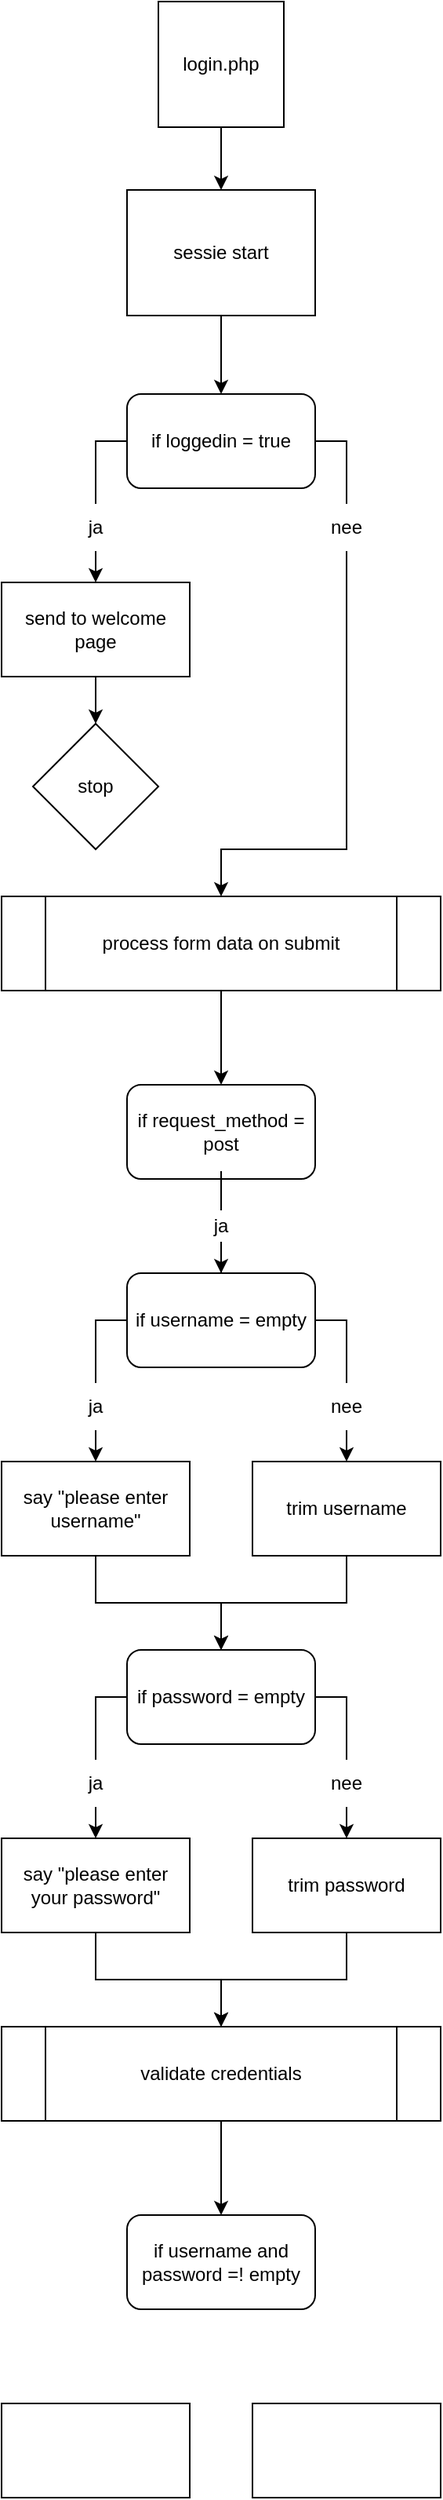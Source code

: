 <mxfile version="20.8.20" type="github"><diagram name="Page-1" id="pAcJmlMshDxjZumVbm8z"><mxGraphModel dx="1762" dy="838" grid="1" gridSize="10" guides="1" tooltips="1" connect="1" arrows="1" fold="1" page="1" pageScale="1" pageWidth="850" pageHeight="1100" math="0" shadow="0"><root><mxCell id="0"/><mxCell id="1" parent="0"/><mxCell id="7SnZptRvexy0kmPjsQ9a-195" value="" style="edgeStyle=orthogonalEdgeStyle;rounded=0;orthogonalLoop=1;jettySize=auto;html=1;" edge="1" parent="1" source="7SnZptRvexy0kmPjsQ9a-12" target="7SnZptRvexy0kmPjsQ9a-182"><mxGeometry relative="1" as="geometry"/></mxCell><mxCell id="7SnZptRvexy0kmPjsQ9a-12" value="login.php" style="whiteSpace=wrap;html=1;aspect=fixed;" vertex="1" parent="1"><mxGeometry x="260" width="80" height="80" as="geometry"/></mxCell><mxCell id="7SnZptRvexy0kmPjsQ9a-140" value="" style="edgeStyle=orthogonalEdgeStyle;rounded=0;orthogonalLoop=1;jettySize=auto;html=1;exitX=0.5;exitY=1;exitDx=0;exitDy=0;" edge="1" parent="1" source="7SnZptRvexy0kmPjsQ9a-198" target="7SnZptRvexy0kmPjsQ9a-139"><mxGeometry relative="1" as="geometry"><mxPoint x="300" y="640" as="sourcePoint"/></mxGeometry></mxCell><mxCell id="7SnZptRvexy0kmPjsQ9a-146" value="" style="edgeStyle=orthogonalEdgeStyle;rounded=0;orthogonalLoop=1;jettySize=auto;html=1;startArrow=none;" edge="1" parent="1" source="7SnZptRvexy0kmPjsQ9a-149" target="7SnZptRvexy0kmPjsQ9a-145"><mxGeometry relative="1" as="geometry"/></mxCell><mxCell id="7SnZptRvexy0kmPjsQ9a-139" value="if request_method = post" style="rounded=1;whiteSpace=wrap;html=1;" vertex="1" parent="1"><mxGeometry x="240" y="690" width="120" height="60" as="geometry"/></mxCell><mxCell id="7SnZptRvexy0kmPjsQ9a-153" style="edgeStyle=orthogonalEdgeStyle;rounded=0;orthogonalLoop=1;jettySize=auto;html=1;exitX=0.5;exitY=1;exitDx=0;exitDy=0;entryX=0.5;entryY=0;entryDx=0;entryDy=0;startArrow=none;" edge="1" parent="1" source="7SnZptRvexy0kmPjsQ9a-156" target="7SnZptRvexy0kmPjsQ9a-151"><mxGeometry relative="1" as="geometry"/></mxCell><mxCell id="7SnZptRvexy0kmPjsQ9a-154" style="edgeStyle=orthogonalEdgeStyle;rounded=0;orthogonalLoop=1;jettySize=auto;html=1;exitX=0.5;exitY=1;exitDx=0;exitDy=0;entryX=0.5;entryY=0;entryDx=0;entryDy=0;startArrow=none;" edge="1" parent="1" source="7SnZptRvexy0kmPjsQ9a-158" target="7SnZptRvexy0kmPjsQ9a-152"><mxGeometry relative="1" as="geometry"/></mxCell><mxCell id="7SnZptRvexy0kmPjsQ9a-145" value="if username = empty" style="rounded=1;whiteSpace=wrap;html=1;" vertex="1" parent="1"><mxGeometry x="240" y="810" width="120" height="60" as="geometry"/></mxCell><mxCell id="7SnZptRvexy0kmPjsQ9a-148" value="" style="edgeStyle=orthogonalEdgeStyle;rounded=0;orthogonalLoop=1;jettySize=auto;html=1;endArrow=none;" edge="1" parent="1" source="7SnZptRvexy0kmPjsQ9a-139" target="7SnZptRvexy0kmPjsQ9a-149"><mxGeometry relative="1" as="geometry"><mxPoint x="300" y="750" as="sourcePoint"/><mxPoint x="300" y="810" as="targetPoint"/></mxGeometry></mxCell><mxCell id="7SnZptRvexy0kmPjsQ9a-149" value="ja" style="text;html=1;strokeColor=none;fillColor=none;align=center;verticalAlign=middle;whiteSpace=wrap;rounded=0;" vertex="1" parent="1"><mxGeometry x="270" y="765" width="60" height="30" as="geometry"/></mxCell><mxCell id="7SnZptRvexy0kmPjsQ9a-178" style="edgeStyle=orthogonalEdgeStyle;rounded=0;orthogonalLoop=1;jettySize=auto;html=1;exitX=0.5;exitY=1;exitDx=0;exitDy=0;entryX=0.5;entryY=0;entryDx=0;entryDy=0;" edge="1" parent="1" source="7SnZptRvexy0kmPjsQ9a-151" target="7SnZptRvexy0kmPjsQ9a-171"><mxGeometry relative="1" as="geometry"/></mxCell><mxCell id="7SnZptRvexy0kmPjsQ9a-151" value="say &quot;please enter username&quot;" style="rounded=0;whiteSpace=wrap;html=1;" vertex="1" parent="1"><mxGeometry x="160" y="930" width="120" height="60" as="geometry"/></mxCell><mxCell id="7SnZptRvexy0kmPjsQ9a-180" style="edgeStyle=orthogonalEdgeStyle;rounded=0;orthogonalLoop=1;jettySize=auto;html=1;exitX=0.5;exitY=1;exitDx=0;exitDy=0;entryX=0.5;entryY=0;entryDx=0;entryDy=0;" edge="1" parent="1" source="7SnZptRvexy0kmPjsQ9a-152" target="7SnZptRvexy0kmPjsQ9a-171"><mxGeometry relative="1" as="geometry"/></mxCell><mxCell id="7SnZptRvexy0kmPjsQ9a-152" value="trim username" style="rounded=0;whiteSpace=wrap;html=1;" vertex="1" parent="1"><mxGeometry x="320" y="930" width="120" height="60" as="geometry"/></mxCell><mxCell id="7SnZptRvexy0kmPjsQ9a-155" value="" style="edgeStyle=orthogonalEdgeStyle;rounded=0;orthogonalLoop=1;jettySize=auto;html=1;exitX=0;exitY=0.5;exitDx=0;exitDy=0;entryX=0.5;entryY=0;entryDx=0;entryDy=0;endArrow=none;" edge="1" parent="1" source="7SnZptRvexy0kmPjsQ9a-145" target="7SnZptRvexy0kmPjsQ9a-156"><mxGeometry relative="1" as="geometry"><mxPoint x="240" y="840" as="sourcePoint"/><mxPoint x="220" y="930" as="targetPoint"/></mxGeometry></mxCell><mxCell id="7SnZptRvexy0kmPjsQ9a-156" value="ja" style="text;html=1;strokeColor=none;fillColor=none;align=center;verticalAlign=middle;whiteSpace=wrap;rounded=0;" vertex="1" parent="1"><mxGeometry x="190" y="880" width="60" height="30" as="geometry"/></mxCell><mxCell id="7SnZptRvexy0kmPjsQ9a-157" value="" style="edgeStyle=orthogonalEdgeStyle;rounded=0;orthogonalLoop=1;jettySize=auto;html=1;exitX=1;exitY=0.5;exitDx=0;exitDy=0;entryX=0.5;entryY=0;entryDx=0;entryDy=0;endArrow=none;" edge="1" parent="1" source="7SnZptRvexy0kmPjsQ9a-145" target="7SnZptRvexy0kmPjsQ9a-158"><mxGeometry relative="1" as="geometry"><mxPoint x="360" y="840" as="sourcePoint"/><mxPoint x="380" y="930" as="targetPoint"/></mxGeometry></mxCell><mxCell id="7SnZptRvexy0kmPjsQ9a-158" value="nee" style="text;html=1;strokeColor=none;fillColor=none;align=center;verticalAlign=middle;whiteSpace=wrap;rounded=0;" vertex="1" parent="1"><mxGeometry x="350" y="880" width="60" height="30" as="geometry"/></mxCell><mxCell id="7SnZptRvexy0kmPjsQ9a-169" style="edgeStyle=orthogonalEdgeStyle;rounded=0;orthogonalLoop=1;jettySize=auto;html=1;exitX=0.5;exitY=1;exitDx=0;exitDy=0;entryX=0.5;entryY=0;entryDx=0;entryDy=0;startArrow=none;" edge="1" parent="1" source="7SnZptRvexy0kmPjsQ9a-175" target="7SnZptRvexy0kmPjsQ9a-172"><mxGeometry relative="1" as="geometry"/></mxCell><mxCell id="7SnZptRvexy0kmPjsQ9a-170" style="edgeStyle=orthogonalEdgeStyle;rounded=0;orthogonalLoop=1;jettySize=auto;html=1;exitX=0.5;exitY=1;exitDx=0;exitDy=0;entryX=0.5;entryY=0;entryDx=0;entryDy=0;startArrow=none;" edge="1" parent="1" source="7SnZptRvexy0kmPjsQ9a-177" target="7SnZptRvexy0kmPjsQ9a-173"><mxGeometry relative="1" as="geometry"/></mxCell><mxCell id="7SnZptRvexy0kmPjsQ9a-171" value="if password = empty" style="rounded=1;whiteSpace=wrap;html=1;" vertex="1" parent="1"><mxGeometry x="240" y="1050" width="120" height="60" as="geometry"/></mxCell><mxCell id="7SnZptRvexy0kmPjsQ9a-201" style="edgeStyle=orthogonalEdgeStyle;rounded=0;orthogonalLoop=1;jettySize=auto;html=1;entryX=0.5;entryY=0;entryDx=0;entryDy=0;" edge="1" parent="1" source="7SnZptRvexy0kmPjsQ9a-172" target="7SnZptRvexy0kmPjsQ9a-199"><mxGeometry relative="1" as="geometry"/></mxCell><mxCell id="7SnZptRvexy0kmPjsQ9a-172" value="say &quot;please enter your password&quot;" style="rounded=0;whiteSpace=wrap;html=1;" vertex="1" parent="1"><mxGeometry x="160" y="1170" width="120" height="60" as="geometry"/></mxCell><mxCell id="7SnZptRvexy0kmPjsQ9a-200" style="edgeStyle=orthogonalEdgeStyle;rounded=0;orthogonalLoop=1;jettySize=auto;html=1;entryX=0.5;entryY=0;entryDx=0;entryDy=0;" edge="1" parent="1" source="7SnZptRvexy0kmPjsQ9a-173" target="7SnZptRvexy0kmPjsQ9a-199"><mxGeometry relative="1" as="geometry"/></mxCell><mxCell id="7SnZptRvexy0kmPjsQ9a-173" value="trim password" style="rounded=0;whiteSpace=wrap;html=1;" vertex="1" parent="1"><mxGeometry x="320" y="1170" width="120" height="60" as="geometry"/></mxCell><mxCell id="7SnZptRvexy0kmPjsQ9a-174" value="" style="edgeStyle=orthogonalEdgeStyle;rounded=0;orthogonalLoop=1;jettySize=auto;html=1;exitX=0;exitY=0.5;exitDx=0;exitDy=0;entryX=0.5;entryY=0;entryDx=0;entryDy=0;endArrow=none;" edge="1" parent="1" source="7SnZptRvexy0kmPjsQ9a-171" target="7SnZptRvexy0kmPjsQ9a-175"><mxGeometry relative="1" as="geometry"><mxPoint x="240" y="1080" as="sourcePoint"/><mxPoint x="220" y="1170" as="targetPoint"/></mxGeometry></mxCell><mxCell id="7SnZptRvexy0kmPjsQ9a-175" value="ja" style="text;html=1;strokeColor=none;fillColor=none;align=center;verticalAlign=middle;whiteSpace=wrap;rounded=0;" vertex="1" parent="1"><mxGeometry x="190" y="1120" width="60" height="30" as="geometry"/></mxCell><mxCell id="7SnZptRvexy0kmPjsQ9a-176" value="" style="edgeStyle=orthogonalEdgeStyle;rounded=0;orthogonalLoop=1;jettySize=auto;html=1;exitX=1;exitY=0.5;exitDx=0;exitDy=0;entryX=0.5;entryY=0;entryDx=0;entryDy=0;endArrow=none;" edge="1" parent="1" source="7SnZptRvexy0kmPjsQ9a-171" target="7SnZptRvexy0kmPjsQ9a-177"><mxGeometry relative="1" as="geometry"><mxPoint x="360" y="1080" as="sourcePoint"/><mxPoint x="380" y="1170" as="targetPoint"/></mxGeometry></mxCell><mxCell id="7SnZptRvexy0kmPjsQ9a-177" value="nee" style="text;html=1;strokeColor=none;fillColor=none;align=center;verticalAlign=middle;whiteSpace=wrap;rounded=0;" vertex="1" parent="1"><mxGeometry x="350" y="1120" width="60" height="30" as="geometry"/></mxCell><mxCell id="7SnZptRvexy0kmPjsQ9a-181" value="if username and password =! empty" style="rounded=1;whiteSpace=wrap;html=1;" vertex="1" parent="1"><mxGeometry x="240" y="1410" width="120" height="60" as="geometry"/></mxCell><mxCell id="7SnZptRvexy0kmPjsQ9a-184" style="edgeStyle=orthogonalEdgeStyle;rounded=0;orthogonalLoop=1;jettySize=auto;html=1;exitX=0.5;exitY=1;exitDx=0;exitDy=0;entryX=0.5;entryY=0;entryDx=0;entryDy=0;" edge="1" parent="1" source="7SnZptRvexy0kmPjsQ9a-182" target="7SnZptRvexy0kmPjsQ9a-183"><mxGeometry relative="1" as="geometry"/></mxCell><mxCell id="7SnZptRvexy0kmPjsQ9a-182" value="sessie start" style="rounded=0;whiteSpace=wrap;html=1;" vertex="1" parent="1"><mxGeometry x="240" y="120" width="120" height="80" as="geometry"/></mxCell><mxCell id="7SnZptRvexy0kmPjsQ9a-187" style="edgeStyle=orthogonalEdgeStyle;rounded=0;orthogonalLoop=1;jettySize=auto;html=1;exitX=0.5;exitY=1;exitDx=0;exitDy=0;entryX=0.5;entryY=0;entryDx=0;entryDy=0;startArrow=none;" edge="1" parent="1" source="7SnZptRvexy0kmPjsQ9a-189" target="7SnZptRvexy0kmPjsQ9a-185"><mxGeometry relative="1" as="geometry"/></mxCell><mxCell id="7SnZptRvexy0kmPjsQ9a-191" style="edgeStyle=orthogonalEdgeStyle;rounded=0;orthogonalLoop=1;jettySize=auto;html=1;exitX=0.5;exitY=1;exitDx=0;exitDy=0;entryX=0.5;entryY=0;entryDx=0;entryDy=0;startArrow=none;" edge="1" parent="1" source="7SnZptRvexy0kmPjsQ9a-193" target="7SnZptRvexy0kmPjsQ9a-198"><mxGeometry relative="1" as="geometry"><mxPoint x="300" y="560" as="targetPoint"/><Array as="points"><mxPoint x="380" y="540"/><mxPoint x="300" y="540"/></Array></mxGeometry></mxCell><mxCell id="7SnZptRvexy0kmPjsQ9a-183" value="if loggedin = true" style="rounded=1;whiteSpace=wrap;html=1;" vertex="1" parent="1"><mxGeometry x="240" y="250" width="120" height="60" as="geometry"/></mxCell><mxCell id="7SnZptRvexy0kmPjsQ9a-196" value="" style="edgeStyle=orthogonalEdgeStyle;rounded=0;orthogonalLoop=1;jettySize=auto;html=1;" edge="1" parent="1" source="7SnZptRvexy0kmPjsQ9a-185" target="7SnZptRvexy0kmPjsQ9a-194"><mxGeometry relative="1" as="geometry"/></mxCell><mxCell id="7SnZptRvexy0kmPjsQ9a-185" value="send to welcome page" style="rounded=0;whiteSpace=wrap;html=1;" vertex="1" parent="1"><mxGeometry x="160" y="370" width="120" height="60" as="geometry"/></mxCell><mxCell id="7SnZptRvexy0kmPjsQ9a-188" value="" style="edgeStyle=orthogonalEdgeStyle;rounded=0;orthogonalLoop=1;jettySize=auto;html=1;exitX=0;exitY=0.5;exitDx=0;exitDy=0;entryX=0.5;entryY=0;entryDx=0;entryDy=0;endArrow=none;" edge="1" parent="1" source="7SnZptRvexy0kmPjsQ9a-183" target="7SnZptRvexy0kmPjsQ9a-189"><mxGeometry relative="1" as="geometry"><mxPoint x="240" y="320" as="sourcePoint"/><mxPoint x="220" y="410" as="targetPoint"/></mxGeometry></mxCell><mxCell id="7SnZptRvexy0kmPjsQ9a-189" value="ja" style="text;html=1;strokeColor=none;fillColor=none;align=center;verticalAlign=middle;whiteSpace=wrap;rounded=0;" vertex="1" parent="1"><mxGeometry x="190" y="320" width="60" height="30" as="geometry"/></mxCell><mxCell id="7SnZptRvexy0kmPjsQ9a-192" value="" style="edgeStyle=orthogonalEdgeStyle;rounded=0;orthogonalLoop=1;jettySize=auto;html=1;exitX=1;exitY=0.5;exitDx=0;exitDy=0;entryX=0.5;entryY=0;entryDx=0;entryDy=0;endArrow=none;" edge="1" parent="1" source="7SnZptRvexy0kmPjsQ9a-183" target="7SnZptRvexy0kmPjsQ9a-193"><mxGeometry relative="1" as="geometry"><mxPoint x="360" y="320" as="sourcePoint"/><mxPoint x="380" y="410" as="targetPoint"/></mxGeometry></mxCell><mxCell id="7SnZptRvexy0kmPjsQ9a-193" value="nee" style="text;html=1;strokeColor=none;fillColor=none;align=center;verticalAlign=middle;whiteSpace=wrap;rounded=0;" vertex="1" parent="1"><mxGeometry x="350" y="320" width="60" height="30" as="geometry"/></mxCell><mxCell id="7SnZptRvexy0kmPjsQ9a-194" value="stop" style="rhombus;whiteSpace=wrap;html=1;" vertex="1" parent="1"><mxGeometry x="180" y="460" width="80" height="80" as="geometry"/></mxCell><mxCell id="7SnZptRvexy0kmPjsQ9a-198" value="process form data on submit" style="shape=process;whiteSpace=wrap;html=1;backgroundOutline=1;" vertex="1" parent="1"><mxGeometry x="160" y="570" width="280" height="60" as="geometry"/></mxCell><mxCell id="7SnZptRvexy0kmPjsQ9a-202" value="" style="edgeStyle=orthogonalEdgeStyle;rounded=0;orthogonalLoop=1;jettySize=auto;html=1;" edge="1" parent="1" source="7SnZptRvexy0kmPjsQ9a-199" target="7SnZptRvexy0kmPjsQ9a-181"><mxGeometry relative="1" as="geometry"/></mxCell><mxCell id="7SnZptRvexy0kmPjsQ9a-199" value="validate credentials" style="shape=process;whiteSpace=wrap;html=1;backgroundOutline=1;" vertex="1" parent="1"><mxGeometry x="160" y="1290" width="280" height="60" as="geometry"/></mxCell><mxCell id="7SnZptRvexy0kmPjsQ9a-203" value="" style="rounded=0;whiteSpace=wrap;html=1;" vertex="1" parent="1"><mxGeometry x="160" y="1530" width="120" height="60" as="geometry"/></mxCell><mxCell id="7SnZptRvexy0kmPjsQ9a-204" value="" style="rounded=0;whiteSpace=wrap;html=1;" vertex="1" parent="1"><mxGeometry x="320" y="1530" width="120" height="60" as="geometry"/></mxCell></root></mxGraphModel></diagram></mxfile>